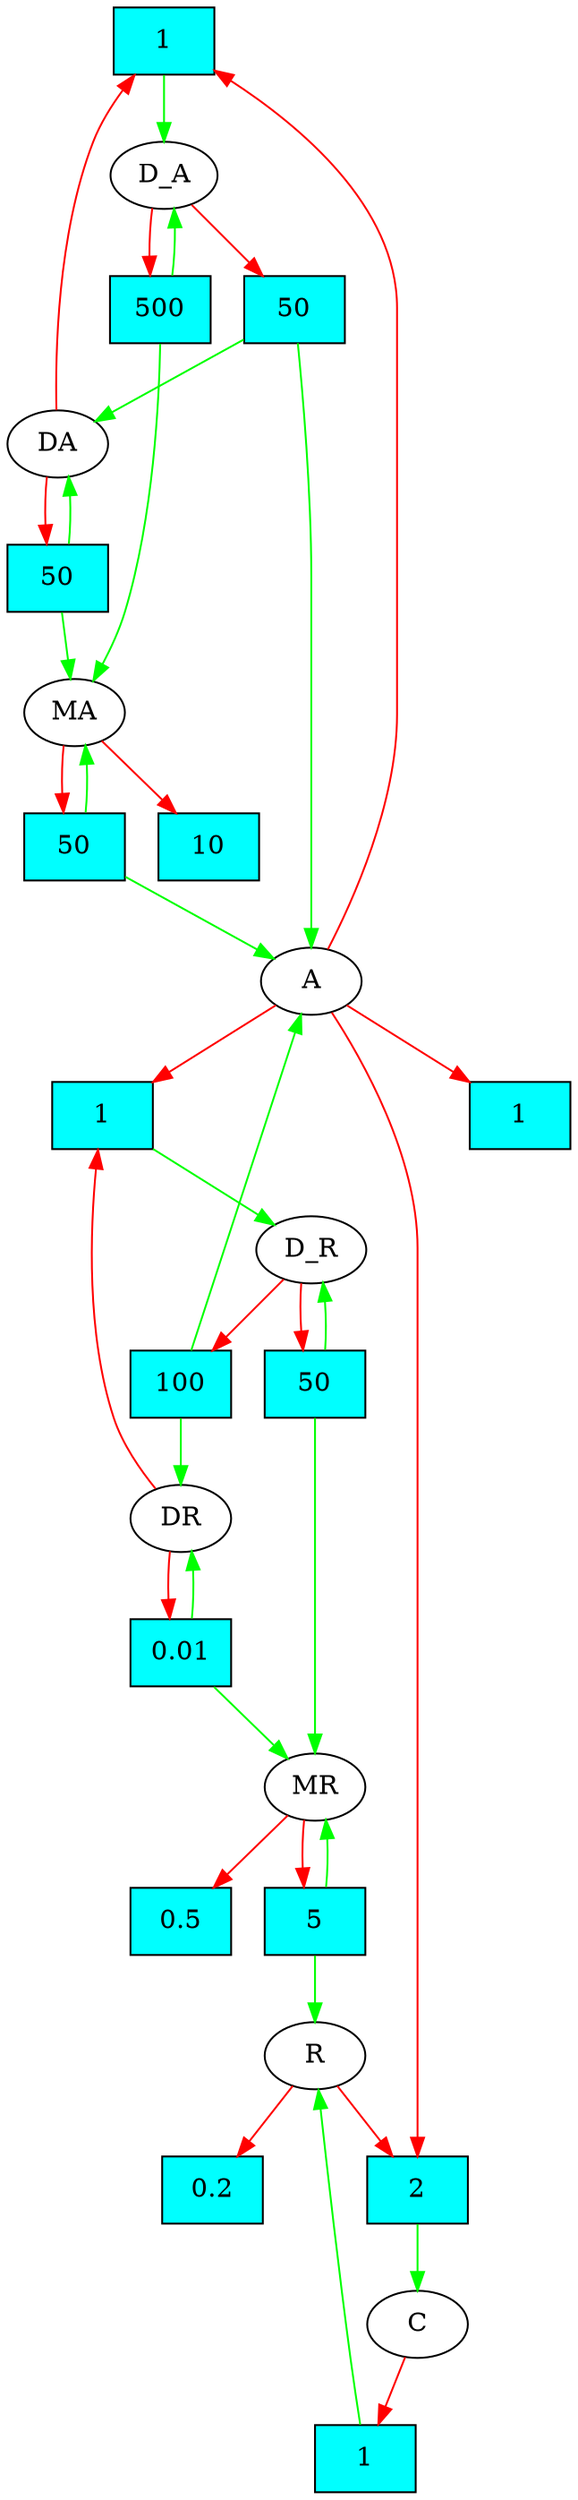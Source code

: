digraph Reaction {
    R0 [label="1", shape=box,style=filled,fillcolor=cyan];
    R1 [label="50", shape=box,style=filled,fillcolor=cyan];
    R2 [label="1", shape=box,style=filled,fillcolor=cyan];
    R3 [label="100", shape=box,style=filled,fillcolor=cyan];
    R4 [label="500", shape=box,style=filled,fillcolor=cyan];
    R5 [label="50", shape=box,style=filled,fillcolor=cyan];
    R6 [label="50", shape=box,style=filled,fillcolor=cyan];
    R7 [label="0.01", shape=box,style=filled,fillcolor=cyan];
    R8 [label="50", shape=box,style=filled,fillcolor=cyan];
    R9 [label="5", shape=box,style=filled,fillcolor=cyan];
    R10 [label="2", shape=box,style=filled,fillcolor=cyan];
    R11 [label="1", shape=box,style=filled,fillcolor=cyan];
    R12 [label="1", shape=box,style=filled,fillcolor=cyan];
    R13 [label="0.2", shape=box,style=filled,fillcolor=cyan];
    R14 [label="10", shape=box,style=filled,fillcolor=cyan];
    R15 [label="0.5", shape=box,style=filled,fillcolor=cyan];
    A -> R0 [color=red];
    DA -> R0 [color=red];
    R0 -> D_A [color=green];
    D_A -> R1 [color=red];
    R1 -> DA [color=green];
    R1 -> A [color=green];
    A -> R2 [color=red];
    DR -> R2 [color=red];
    R2 -> D_R [color=green];
    D_R -> R3 [color=red];
    R3 -> DR [color=green];
    R3 -> A [color=green];
    D_A -> R4 [color=red];
    R4 -> MA [color=green];
    R4 -> D_A [color=green];
    DA -> R5 [color=red];
    R5 -> MA [color=green];
    R5 -> DA [color=green];
    D_R -> R6 [color=red];
    R6 -> MR [color=green];
    R6 -> D_R [color=green];
    DR -> R7 [color=red];
    R7 -> MR [color=green];
    R7 -> DR [color=green];
    MA -> R8 [color=red];
    R8 -> MA [color=green];
    R8 -> A [color=green];
    MR -> R9 [color=red];
    R9 -> MR [color=green];
    R9 -> R [color=green];
    A -> R10 [color=red];
    R -> R10 [color=red];
    R10 -> C [color=green];
    C -> R11 [color=red];
    R11 -> R [color=green];
    A -> R12 [color=red];
    R -> R13 [color=red];
    MA -> R14 [color=red];
    MR -> R15 [color=red];
}

